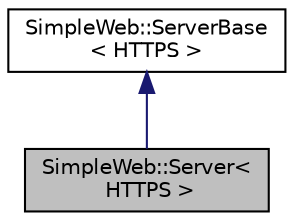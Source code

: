 digraph "SimpleWeb::Server&lt; HTTPS &gt;"
{
  edge [fontname="Helvetica",fontsize="10",labelfontname="Helvetica",labelfontsize="10"];
  node [fontname="Helvetica",fontsize="10",shape=record];
  Node1 [label="SimpleWeb::Server\<\l HTTPS \>",height=0.2,width=0.4,color="black", fillcolor="grey75", style="filled", fontcolor="black"];
  Node2 -> Node1 [dir="back",color="midnightblue",fontsize="10",style="solid"];
  Node2 [label="SimpleWeb::ServerBase\l\< HTTPS \>",height=0.2,width=0.4,color="black", fillcolor="white", style="filled",URL="$classSimpleWeb_1_1ServerBase.html"];
}

